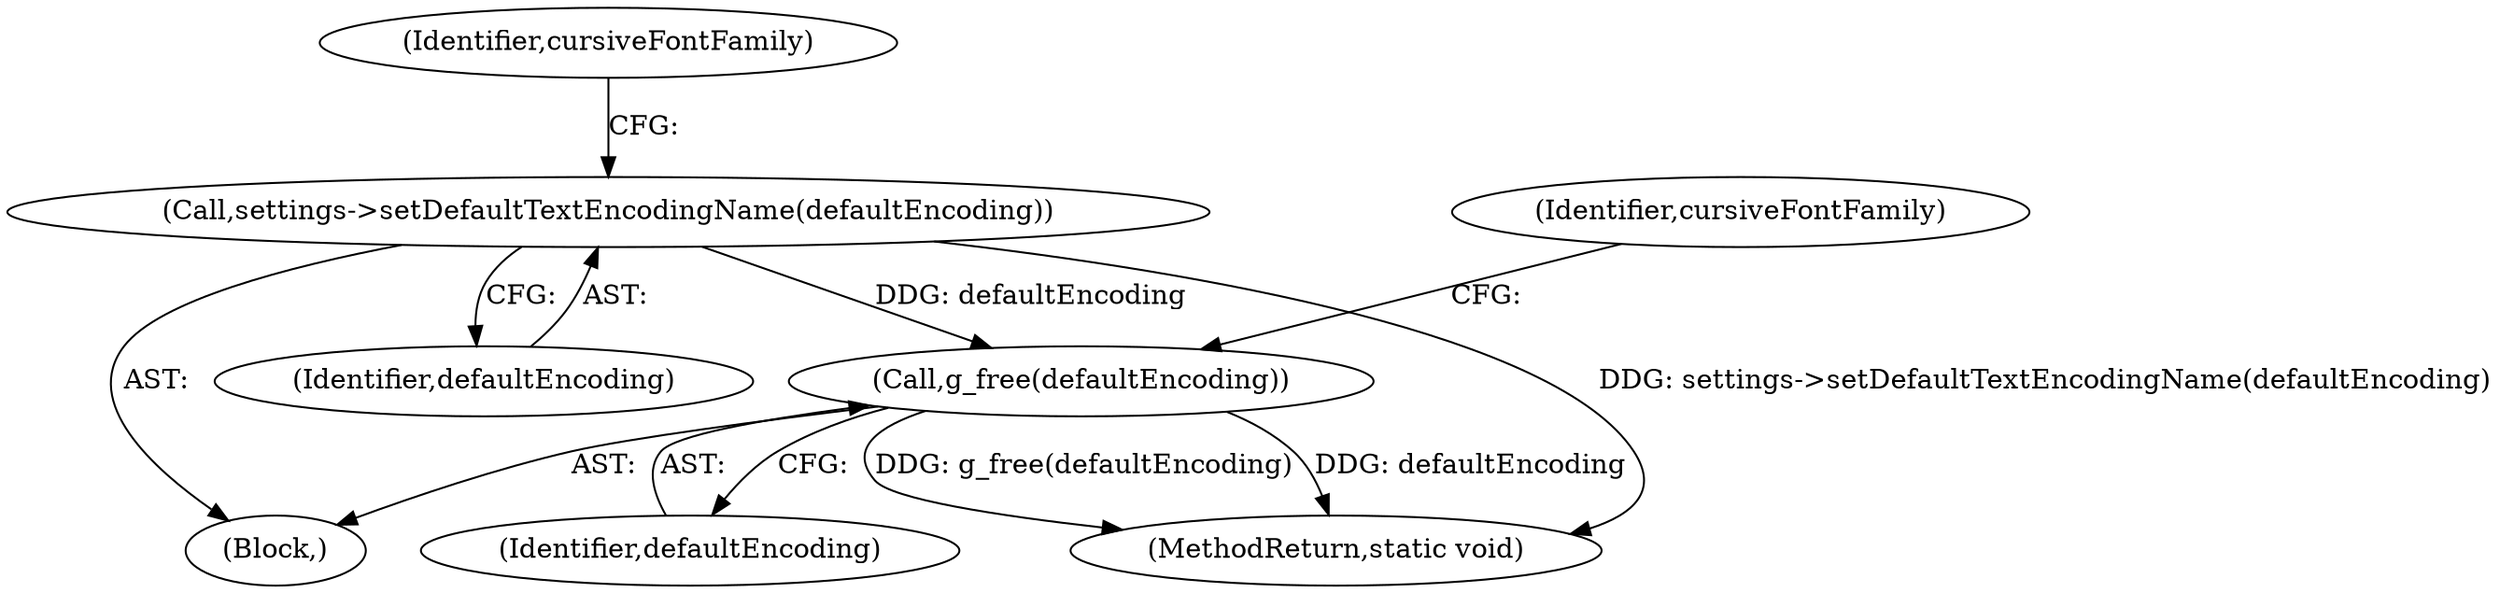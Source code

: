 digraph "0_Chrome_5a2de6455f565783c73e53eae2c8b953e7d48520_0@API" {
"1000365" [label="(Call,g_free(defaultEncoding))"];
"1000272" [label="(Call,settings->setDefaultTextEncodingName(defaultEncoding))"];
"1000365" [label="(Call,g_free(defaultEncoding))"];
"1000272" [label="(Call,settings->setDefaultTextEncodingName(defaultEncoding))"];
"1000273" [label="(Identifier,defaultEncoding)"];
"1000275" [label="(Identifier,cursiveFontFamily)"];
"1000366" [label="(Identifier,defaultEncoding)"];
"1000385" [label="(MethodReturn,static void)"];
"1000102" [label="(Block,)"];
"1000368" [label="(Identifier,cursiveFontFamily)"];
"1000365" -> "1000102"  [label="AST: "];
"1000365" -> "1000366"  [label="CFG: "];
"1000366" -> "1000365"  [label="AST: "];
"1000368" -> "1000365"  [label="CFG: "];
"1000365" -> "1000385"  [label="DDG: g_free(defaultEncoding)"];
"1000365" -> "1000385"  [label="DDG: defaultEncoding"];
"1000272" -> "1000365"  [label="DDG: defaultEncoding"];
"1000272" -> "1000102"  [label="AST: "];
"1000272" -> "1000273"  [label="CFG: "];
"1000273" -> "1000272"  [label="AST: "];
"1000275" -> "1000272"  [label="CFG: "];
"1000272" -> "1000385"  [label="DDG: settings->setDefaultTextEncodingName(defaultEncoding)"];
}
